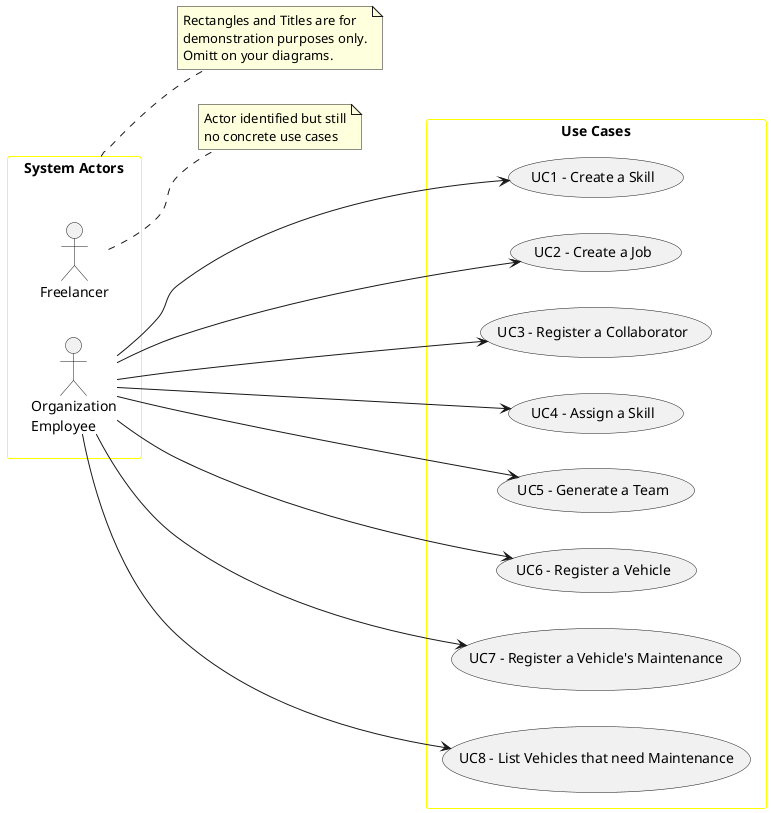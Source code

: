 @startuml
'skinparam monochrome true
skinparam packageStyle rectangle
'skinparam shadowing false

skinparam rectangle{
    BorderColor yellow
}

'title Use Case Diagram Example

left to right direction

rectangle "System Actors" as actors {
    actor Freelancer
    actor "Organization\nEmployee" as Employee
}


note right of Freelancer
    Actor identified but still
    no concrete use cases
end note

rectangle "Use Cases" as usecases{
    usecase "UC1 - Create a Skill" as UC1
    usecase "UC2 - Create a Job" as UC2
    usecase "UC3 - Register a Collaborator" as UC3
    usecase "UC4 - Assign a Skill" as UC4
    usecase "UC5 - Generate a Team" as UC5
    usecase "UC6 - Register a Vehicle" as UC6
    usecase "UC7 - Register a Vehicle's Maintenance" as UC7
    usecase "UC8 - List Vehicles that need Maintenance" as UC8

    Employee ---> UC1
    Employee --> UC2
    Employee --> UC3
    Employee --> UC4
    Employee --> UC5
    Employee --> UC6
    Employee --> UC7
    Employee --> UC8
}
note right of actors
    Rectangles and Titles are for
    demonstration purposes only.
    Omitt on your diagrams.
end note

@enduml